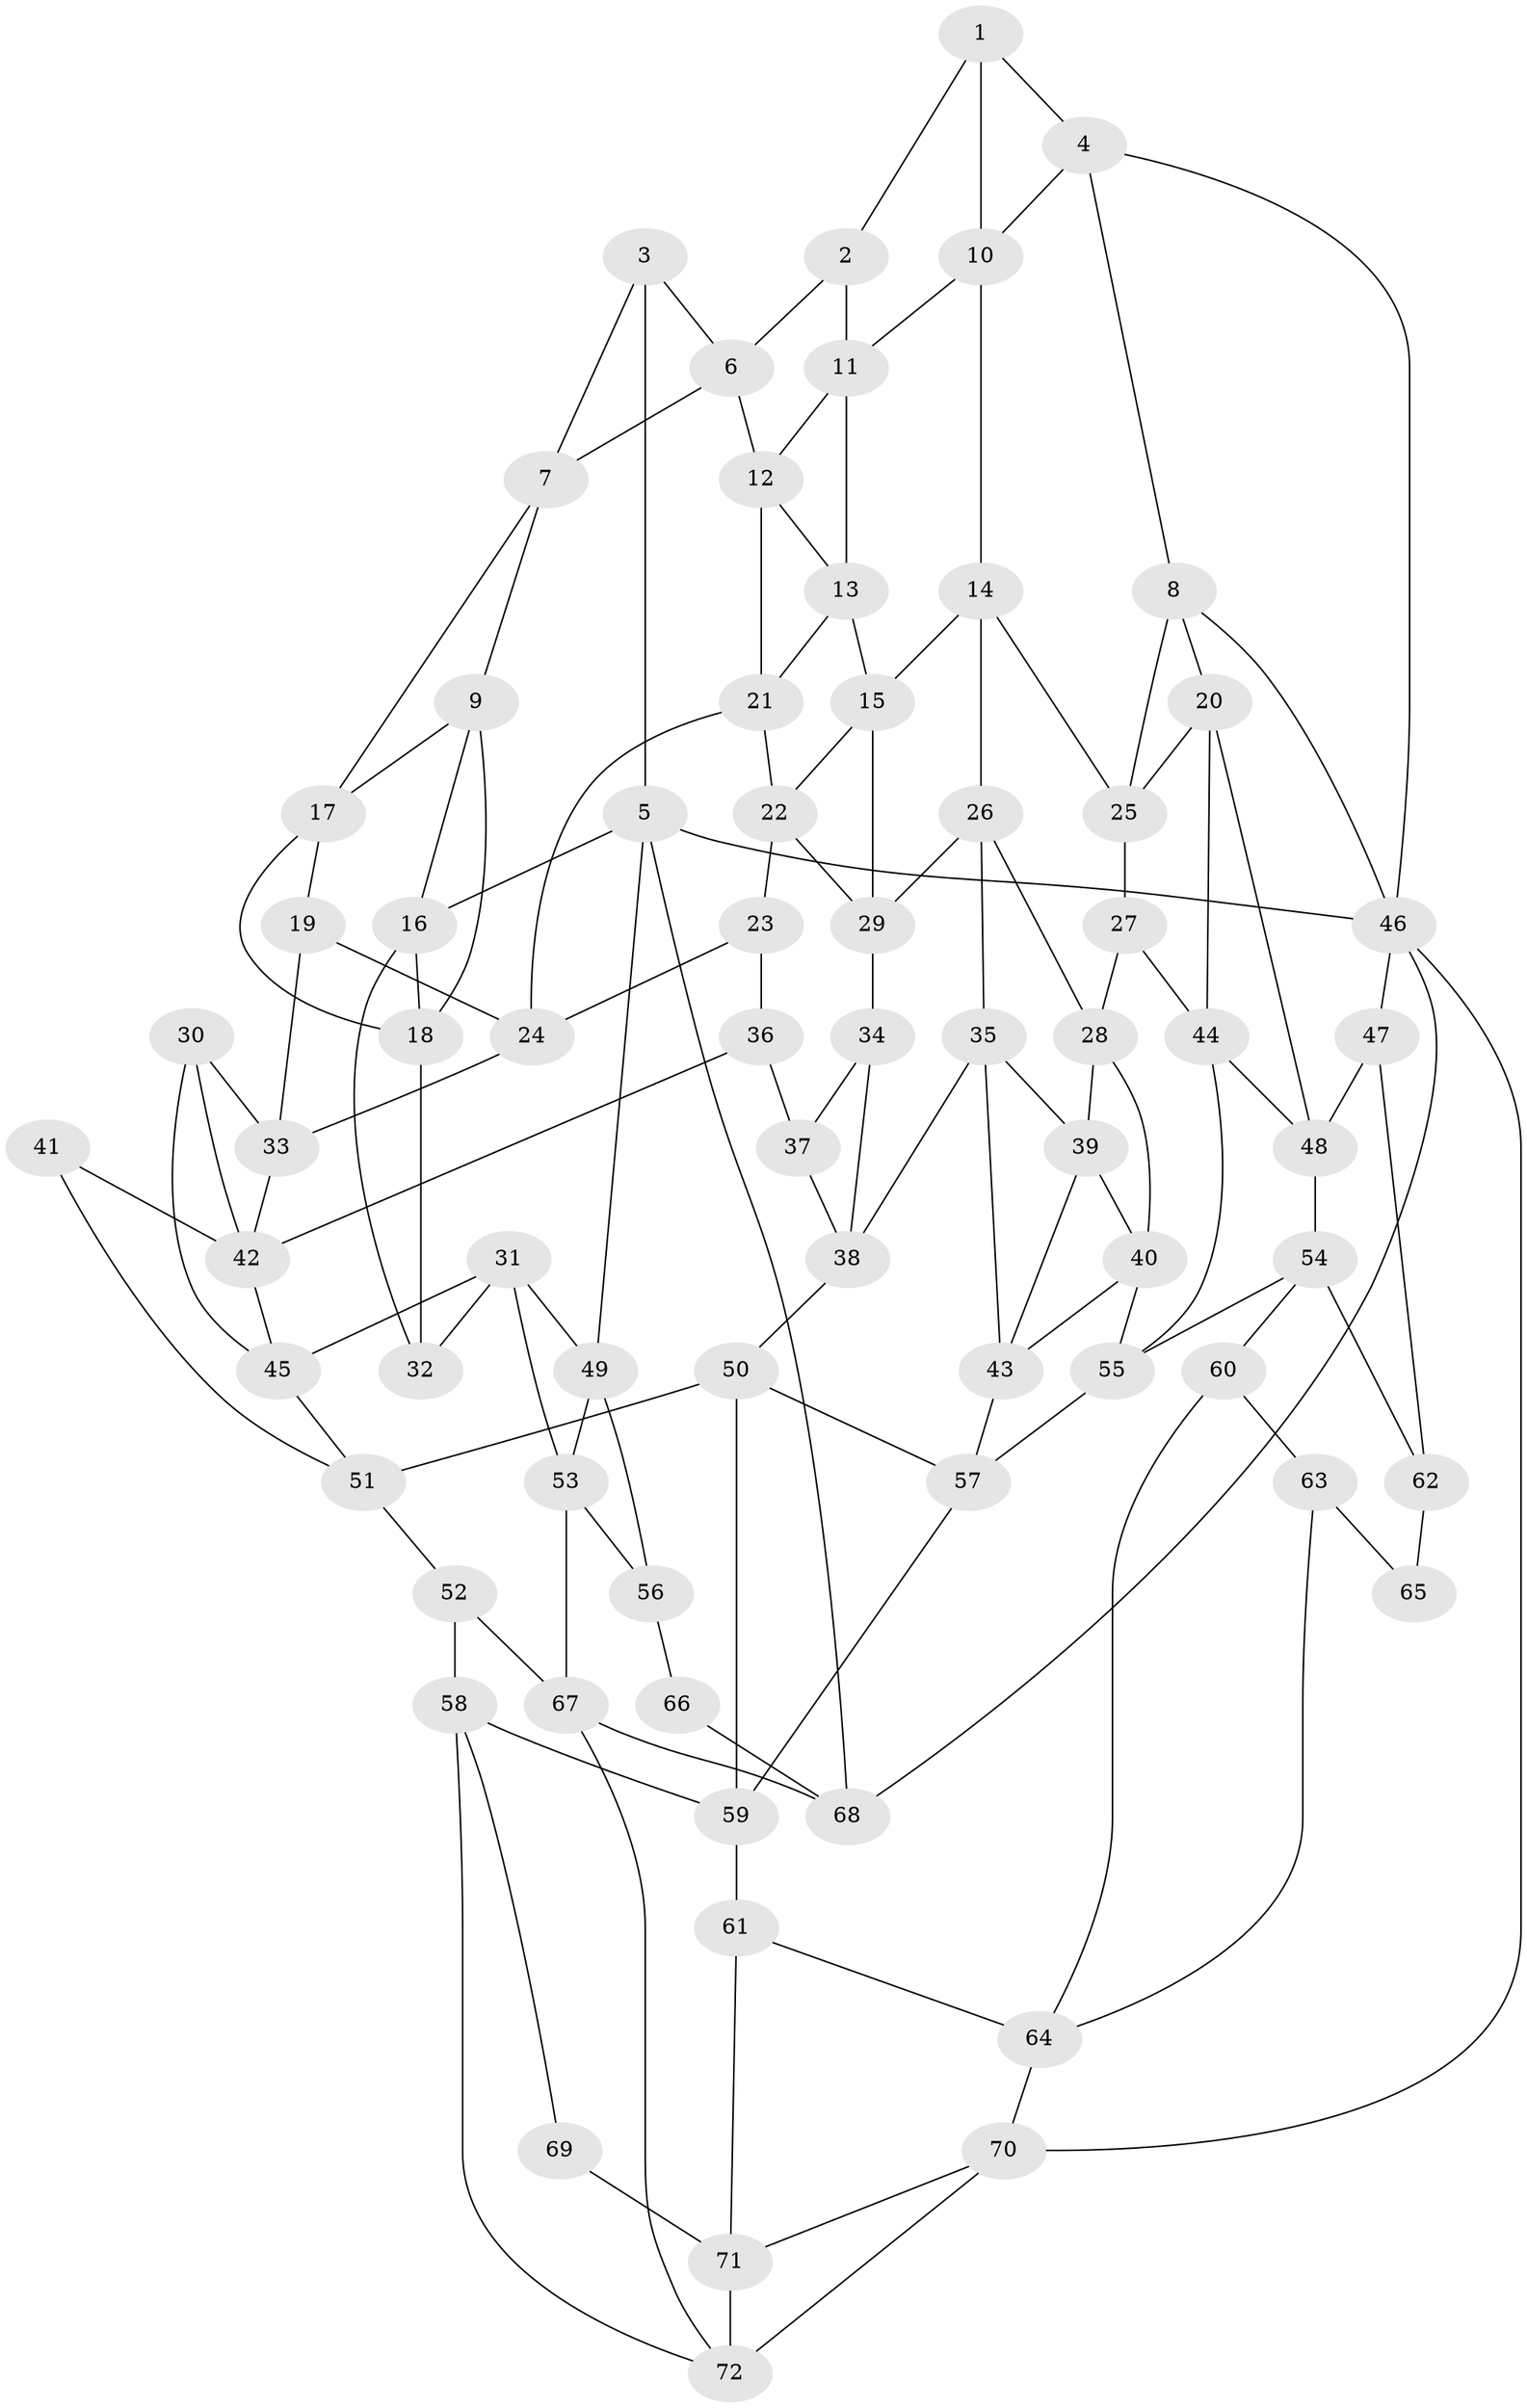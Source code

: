 // original degree distribution, {3: 0.020833333333333332, 5: 0.4791666666666667, 6: 0.25, 4: 0.25}
// Generated by graph-tools (version 1.1) at 2025/03/03/09/25 03:03:29]
// undirected, 72 vertices, 133 edges
graph export_dot {
graph [start="1"]
  node [color=gray90,style=filled];
  1;
  2;
  3;
  4;
  5;
  6;
  7;
  8;
  9;
  10;
  11;
  12;
  13;
  14;
  15;
  16;
  17;
  18;
  19;
  20;
  21;
  22;
  23;
  24;
  25;
  26;
  27;
  28;
  29;
  30;
  31;
  32;
  33;
  34;
  35;
  36;
  37;
  38;
  39;
  40;
  41;
  42;
  43;
  44;
  45;
  46;
  47;
  48;
  49;
  50;
  51;
  52;
  53;
  54;
  55;
  56;
  57;
  58;
  59;
  60;
  61;
  62;
  63;
  64;
  65;
  66;
  67;
  68;
  69;
  70;
  71;
  72;
  1 -- 2 [weight=1.0];
  1 -- 4 [weight=1.0];
  1 -- 10 [weight=1.0];
  2 -- 6 [weight=1.0];
  2 -- 11 [weight=1.0];
  3 -- 5 [weight=1.0];
  3 -- 6 [weight=1.0];
  3 -- 7 [weight=1.0];
  4 -- 8 [weight=1.0];
  4 -- 10 [weight=1.0];
  4 -- 46 [weight=1.0];
  5 -- 16 [weight=1.0];
  5 -- 46 [weight=1.0];
  5 -- 49 [weight=1.0];
  5 -- 68 [weight=1.0];
  6 -- 7 [weight=1.0];
  6 -- 12 [weight=1.0];
  7 -- 9 [weight=1.0];
  7 -- 17 [weight=1.0];
  8 -- 20 [weight=1.0];
  8 -- 25 [weight=1.0];
  8 -- 46 [weight=1.0];
  9 -- 16 [weight=1.0];
  9 -- 17 [weight=1.0];
  9 -- 18 [weight=1.0];
  10 -- 11 [weight=1.0];
  10 -- 14 [weight=1.0];
  11 -- 12 [weight=1.0];
  11 -- 13 [weight=1.0];
  12 -- 13 [weight=1.0];
  12 -- 21 [weight=1.0];
  13 -- 15 [weight=1.0];
  13 -- 21 [weight=1.0];
  14 -- 15 [weight=1.0];
  14 -- 25 [weight=1.0];
  14 -- 26 [weight=1.0];
  15 -- 22 [weight=1.0];
  15 -- 29 [weight=1.0];
  16 -- 18 [weight=1.0];
  16 -- 32 [weight=1.0];
  17 -- 18 [weight=1.0];
  17 -- 19 [weight=1.0];
  18 -- 32 [weight=1.0];
  19 -- 24 [weight=1.0];
  19 -- 33 [weight=1.0];
  20 -- 25 [weight=1.0];
  20 -- 44 [weight=1.0];
  20 -- 48 [weight=1.0];
  21 -- 22 [weight=1.0];
  21 -- 24 [weight=1.0];
  22 -- 23 [weight=1.0];
  22 -- 29 [weight=1.0];
  23 -- 24 [weight=1.0];
  23 -- 36 [weight=1.0];
  24 -- 33 [weight=1.0];
  25 -- 27 [weight=1.0];
  26 -- 28 [weight=1.0];
  26 -- 29 [weight=1.0];
  26 -- 35 [weight=1.0];
  27 -- 28 [weight=1.0];
  27 -- 44 [weight=1.0];
  28 -- 39 [weight=1.0];
  28 -- 40 [weight=1.0];
  29 -- 34 [weight=1.0];
  30 -- 33 [weight=1.0];
  30 -- 42 [weight=1.0];
  30 -- 45 [weight=1.0];
  31 -- 32 [weight=1.0];
  31 -- 45 [weight=1.0];
  31 -- 49 [weight=1.0];
  31 -- 53 [weight=1.0];
  33 -- 42 [weight=1.0];
  34 -- 37 [weight=1.0];
  34 -- 38 [weight=1.0];
  35 -- 38 [weight=1.0];
  35 -- 39 [weight=1.0];
  35 -- 43 [weight=1.0];
  36 -- 37 [weight=2.0];
  36 -- 42 [weight=1.0];
  37 -- 38 [weight=1.0];
  38 -- 50 [weight=1.0];
  39 -- 40 [weight=1.0];
  39 -- 43 [weight=1.0];
  40 -- 43 [weight=1.0];
  40 -- 55 [weight=1.0];
  41 -- 42 [weight=2.0];
  41 -- 51 [weight=1.0];
  42 -- 45 [weight=1.0];
  43 -- 57 [weight=1.0];
  44 -- 48 [weight=1.0];
  44 -- 55 [weight=1.0];
  45 -- 51 [weight=1.0];
  46 -- 47 [weight=1.0];
  46 -- 68 [weight=1.0];
  46 -- 70 [weight=1.0];
  47 -- 48 [weight=1.0];
  47 -- 62 [weight=1.0];
  48 -- 54 [weight=1.0];
  49 -- 53 [weight=1.0];
  49 -- 56 [weight=1.0];
  50 -- 51 [weight=1.0];
  50 -- 57 [weight=1.0];
  50 -- 59 [weight=1.0];
  51 -- 52 [weight=1.0];
  52 -- 58 [weight=1.0];
  52 -- 67 [weight=1.0];
  53 -- 56 [weight=1.0];
  53 -- 67 [weight=1.0];
  54 -- 55 [weight=1.0];
  54 -- 60 [weight=1.0];
  54 -- 62 [weight=1.0];
  55 -- 57 [weight=1.0];
  56 -- 66 [weight=1.0];
  57 -- 59 [weight=1.0];
  58 -- 59 [weight=1.0];
  58 -- 69 [weight=1.0];
  58 -- 72 [weight=1.0];
  59 -- 61 [weight=1.0];
  60 -- 63 [weight=1.0];
  60 -- 64 [weight=1.0];
  61 -- 64 [weight=1.0];
  61 -- 71 [weight=1.0];
  62 -- 65 [weight=2.0];
  63 -- 64 [weight=1.0];
  63 -- 65 [weight=2.0];
  64 -- 70 [weight=1.0];
  66 -- 68 [weight=2.0];
  67 -- 68 [weight=1.0];
  67 -- 72 [weight=1.0];
  69 -- 71 [weight=2.0];
  70 -- 71 [weight=1.0];
  70 -- 72 [weight=1.0];
  71 -- 72 [weight=2.0];
}
